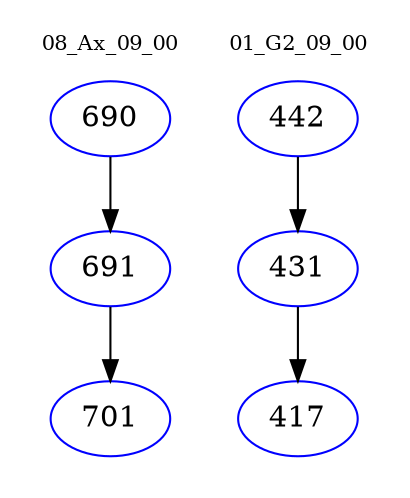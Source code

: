 digraph{
subgraph cluster_0 {
color = white
label = "08_Ax_09_00";
fontsize=10;
T0_690 [label="690", color="blue"]
T0_690 -> T0_691 [color="black"]
T0_691 [label="691", color="blue"]
T0_691 -> T0_701 [color="black"]
T0_701 [label="701", color="blue"]
}
subgraph cluster_1 {
color = white
label = "01_G2_09_00";
fontsize=10;
T1_442 [label="442", color="blue"]
T1_442 -> T1_431 [color="black"]
T1_431 [label="431", color="blue"]
T1_431 -> T1_417 [color="black"]
T1_417 [label="417", color="blue"]
}
}
